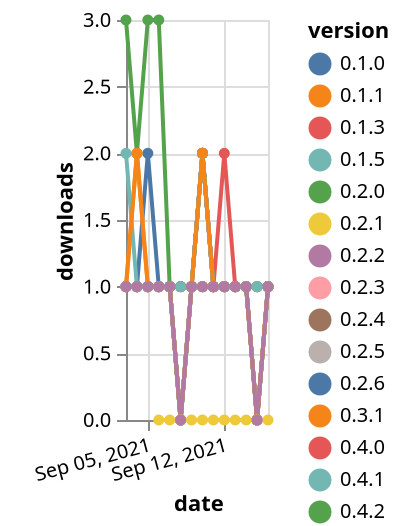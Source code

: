 {"$schema": "https://vega.github.io/schema/vega-lite/v5.json", "description": "A simple bar chart with embedded data.", "data": {"values": [{"date": "2021-09-03", "total": 134, "delta": 1, "version": "0.2.0"}, {"date": "2021-09-04", "total": 135, "delta": 1, "version": "0.2.0"}, {"date": "2021-09-05", "total": 136, "delta": 1, "version": "0.2.0"}, {"date": "2021-09-06", "total": 137, "delta": 1, "version": "0.2.0"}, {"date": "2021-09-07", "total": 138, "delta": 1, "version": "0.2.0"}, {"date": "2021-09-08", "total": 138, "delta": 0, "version": "0.2.0"}, {"date": "2021-09-09", "total": 139, "delta": 1, "version": "0.2.0"}, {"date": "2021-09-10", "total": 140, "delta": 1, "version": "0.2.0"}, {"date": "2021-09-11", "total": 141, "delta": 1, "version": "0.2.0"}, {"date": "2021-09-12", "total": 142, "delta": 1, "version": "0.2.0"}, {"date": "2021-09-13", "total": 143, "delta": 1, "version": "0.2.0"}, {"date": "2021-09-14", "total": 144, "delta": 1, "version": "0.2.0"}, {"date": "2021-09-15", "total": 144, "delta": 0, "version": "0.2.0"}, {"date": "2021-09-16", "total": 145, "delta": 1, "version": "0.2.0"}, {"date": "2021-09-03", "total": 157, "delta": 1, "version": "0.1.3"}, {"date": "2021-09-04", "total": 158, "delta": 1, "version": "0.1.3"}, {"date": "2021-09-05", "total": 159, "delta": 1, "version": "0.1.3"}, {"date": "2021-09-06", "total": 160, "delta": 1, "version": "0.1.3"}, {"date": "2021-09-07", "total": 161, "delta": 1, "version": "0.1.3"}, {"date": "2021-09-08", "total": 162, "delta": 1, "version": "0.1.3"}, {"date": "2021-09-09", "total": 163, "delta": 1, "version": "0.1.3"}, {"date": "2021-09-10", "total": 165, "delta": 2, "version": "0.1.3"}, {"date": "2021-09-11", "total": 166, "delta": 1, "version": "0.1.3"}, {"date": "2021-09-12", "total": 168, "delta": 2, "version": "0.1.3"}, {"date": "2021-09-13", "total": 169, "delta": 1, "version": "0.1.3"}, {"date": "2021-09-14", "total": 170, "delta": 1, "version": "0.1.3"}, {"date": "2021-09-15", "total": 171, "delta": 1, "version": "0.1.3"}, {"date": "2021-09-16", "total": 172, "delta": 1, "version": "0.1.3"}, {"date": "2021-09-03", "total": 570, "delta": 1, "version": "0.4.0"}, {"date": "2021-09-04", "total": 571, "delta": 1, "version": "0.4.0"}, {"date": "2021-09-05", "total": 572, "delta": 1, "version": "0.4.0"}, {"date": "2021-09-06", "total": 573, "delta": 1, "version": "0.4.0"}, {"date": "2021-09-07", "total": 574, "delta": 1, "version": "0.4.0"}, {"date": "2021-09-08", "total": 574, "delta": 0, "version": "0.4.0"}, {"date": "2021-09-09", "total": 575, "delta": 1, "version": "0.4.0"}, {"date": "2021-09-10", "total": 577, "delta": 2, "version": "0.4.0"}, {"date": "2021-09-11", "total": 578, "delta": 1, "version": "0.4.0"}, {"date": "2021-09-12", "total": 579, "delta": 1, "version": "0.4.0"}, {"date": "2021-09-13", "total": 580, "delta": 1, "version": "0.4.0"}, {"date": "2021-09-14", "total": 581, "delta": 1, "version": "0.4.0"}, {"date": "2021-09-15", "total": 581, "delta": 0, "version": "0.4.0"}, {"date": "2021-09-16", "total": 582, "delta": 1, "version": "0.4.0"}, {"date": "2021-09-03", "total": 146, "delta": 1, "version": "0.2.3"}, {"date": "2021-09-04", "total": 147, "delta": 1, "version": "0.2.3"}, {"date": "2021-09-05", "total": 148, "delta": 1, "version": "0.2.3"}, {"date": "2021-09-06", "total": 149, "delta": 1, "version": "0.2.3"}, {"date": "2021-09-07", "total": 150, "delta": 1, "version": "0.2.3"}, {"date": "2021-09-08", "total": 150, "delta": 0, "version": "0.2.3"}, {"date": "2021-09-09", "total": 151, "delta": 1, "version": "0.2.3"}, {"date": "2021-09-10", "total": 152, "delta": 1, "version": "0.2.3"}, {"date": "2021-09-11", "total": 153, "delta": 1, "version": "0.2.3"}, {"date": "2021-09-12", "total": 154, "delta": 1, "version": "0.2.3"}, {"date": "2021-09-13", "total": 155, "delta": 1, "version": "0.2.3"}, {"date": "2021-09-14", "total": 156, "delta": 1, "version": "0.2.3"}, {"date": "2021-09-15", "total": 156, "delta": 0, "version": "0.2.3"}, {"date": "2021-09-16", "total": 157, "delta": 1, "version": "0.2.3"}, {"date": "2021-09-03", "total": 193, "delta": 1, "version": "0.2.4"}, {"date": "2021-09-04", "total": 194, "delta": 1, "version": "0.2.4"}, {"date": "2021-09-05", "total": 195, "delta": 1, "version": "0.2.4"}, {"date": "2021-09-06", "total": 196, "delta": 1, "version": "0.2.4"}, {"date": "2021-09-07", "total": 197, "delta": 1, "version": "0.2.4"}, {"date": "2021-09-08", "total": 197, "delta": 0, "version": "0.2.4"}, {"date": "2021-09-09", "total": 198, "delta": 1, "version": "0.2.4"}, {"date": "2021-09-10", "total": 200, "delta": 2, "version": "0.2.4"}, {"date": "2021-09-11", "total": 201, "delta": 1, "version": "0.2.4"}, {"date": "2021-09-12", "total": 202, "delta": 1, "version": "0.2.4"}, {"date": "2021-09-13", "total": 203, "delta": 1, "version": "0.2.4"}, {"date": "2021-09-14", "total": 204, "delta": 1, "version": "0.2.4"}, {"date": "2021-09-15", "total": 204, "delta": 0, "version": "0.2.4"}, {"date": "2021-09-16", "total": 205, "delta": 1, "version": "0.2.4"}, {"date": "2021-09-03", "total": 141, "delta": 1, "version": "0.2.1"}, {"date": "2021-09-04", "total": 142, "delta": 1, "version": "0.2.1"}, {"date": "2021-09-05", "total": 143, "delta": 1, "version": "0.2.1"}, {"date": "2021-09-06", "total": 144, "delta": 1, "version": "0.2.1"}, {"date": "2021-09-07", "total": 145, "delta": 1, "version": "0.2.1"}, {"date": "2021-09-08", "total": 145, "delta": 0, "version": "0.2.1"}, {"date": "2021-09-09", "total": 146, "delta": 1, "version": "0.2.1"}, {"date": "2021-09-10", "total": 147, "delta": 1, "version": "0.2.1"}, {"date": "2021-09-11", "total": 148, "delta": 1, "version": "0.2.1"}, {"date": "2021-09-12", "total": 149, "delta": 1, "version": "0.2.1"}, {"date": "2021-09-13", "total": 150, "delta": 1, "version": "0.2.1"}, {"date": "2021-09-14", "total": 151, "delta": 1, "version": "0.2.1"}, {"date": "2021-09-15", "total": 151, "delta": 0, "version": "0.2.1"}, {"date": "2021-09-16", "total": 152, "delta": 1, "version": "0.2.1"}, {"date": "2021-09-03", "total": 268, "delta": 3, "version": "0.4.2"}, {"date": "2021-09-04", "total": 270, "delta": 2, "version": "0.4.2"}, {"date": "2021-09-05", "total": 273, "delta": 3, "version": "0.4.2"}, {"date": "2021-09-06", "total": 276, "delta": 3, "version": "0.4.2"}, {"date": "2021-09-07", "total": 277, "delta": 1, "version": "0.4.2"}, {"date": "2021-09-08", "total": 277, "delta": 0, "version": "0.4.2"}, {"date": "2021-09-09", "total": 278, "delta": 1, "version": "0.4.2"}, {"date": "2021-09-10", "total": 280, "delta": 2, "version": "0.4.2"}, {"date": "2021-09-11", "total": 281, "delta": 1, "version": "0.4.2"}, {"date": "2021-09-12", "total": 282, "delta": 1, "version": "0.4.2"}, {"date": "2021-09-13", "total": 283, "delta": 1, "version": "0.4.2"}, {"date": "2021-09-14", "total": 284, "delta": 1, "version": "0.4.2"}, {"date": "2021-09-15", "total": 284, "delta": 0, "version": "0.4.2"}, {"date": "2021-09-16", "total": 285, "delta": 1, "version": "0.4.2"}, {"date": "2021-09-03", "total": 216, "delta": 1, "version": "0.2.6"}, {"date": "2021-09-04", "total": 217, "delta": 1, "version": "0.2.6"}, {"date": "2021-09-05", "total": 219, "delta": 2, "version": "0.2.6"}, {"date": "2021-09-06", "total": 220, "delta": 1, "version": "0.2.6"}, {"date": "2021-09-07", "total": 221, "delta": 1, "version": "0.2.6"}, {"date": "2021-09-08", "total": 221, "delta": 0, "version": "0.2.6"}, {"date": "2021-09-09", "total": 222, "delta": 1, "version": "0.2.6"}, {"date": "2021-09-10", "total": 223, "delta": 1, "version": "0.2.6"}, {"date": "2021-09-11", "total": 224, "delta": 1, "version": "0.2.6"}, {"date": "2021-09-12", "total": 225, "delta": 1, "version": "0.2.6"}, {"date": "2021-09-13", "total": 226, "delta": 1, "version": "0.2.6"}, {"date": "2021-09-14", "total": 227, "delta": 1, "version": "0.2.6"}, {"date": "2021-09-15", "total": 227, "delta": 0, "version": "0.2.6"}, {"date": "2021-09-16", "total": 228, "delta": 1, "version": "0.2.6"}, {"date": "2021-09-03", "total": 139, "delta": 1, "version": "0.1.1"}, {"date": "2021-09-04", "total": 141, "delta": 2, "version": "0.1.1"}, {"date": "2021-09-05", "total": 142, "delta": 1, "version": "0.1.1"}, {"date": "2021-09-06", "total": 143, "delta": 1, "version": "0.1.1"}, {"date": "2021-09-07", "total": 144, "delta": 1, "version": "0.1.1"}, {"date": "2021-09-08", "total": 145, "delta": 1, "version": "0.1.1"}, {"date": "2021-09-09", "total": 146, "delta": 1, "version": "0.1.1"}, {"date": "2021-09-10", "total": 147, "delta": 1, "version": "0.1.1"}, {"date": "2021-09-11", "total": 148, "delta": 1, "version": "0.1.1"}, {"date": "2021-09-12", "total": 149, "delta": 1, "version": "0.1.1"}, {"date": "2021-09-13", "total": 150, "delta": 1, "version": "0.1.1"}, {"date": "2021-09-14", "total": 151, "delta": 1, "version": "0.1.1"}, {"date": "2021-09-15", "total": 152, "delta": 1, "version": "0.1.1"}, {"date": "2021-09-16", "total": 153, "delta": 1, "version": "0.1.1"}, {"date": "2021-09-03", "total": 136, "delta": 1, "version": "0.1.0"}, {"date": "2021-09-04", "total": 137, "delta": 1, "version": "0.1.0"}, {"date": "2021-09-05", "total": 138, "delta": 1, "version": "0.1.0"}, {"date": "2021-09-06", "total": 139, "delta": 1, "version": "0.1.0"}, {"date": "2021-09-07", "total": 140, "delta": 1, "version": "0.1.0"}, {"date": "2021-09-08", "total": 141, "delta": 1, "version": "0.1.0"}, {"date": "2021-09-09", "total": 142, "delta": 1, "version": "0.1.0"}, {"date": "2021-09-10", "total": 144, "delta": 2, "version": "0.1.0"}, {"date": "2021-09-11", "total": 145, "delta": 1, "version": "0.1.0"}, {"date": "2021-09-12", "total": 146, "delta": 1, "version": "0.1.0"}, {"date": "2021-09-13", "total": 147, "delta": 1, "version": "0.1.0"}, {"date": "2021-09-14", "total": 148, "delta": 1, "version": "0.1.0"}, {"date": "2021-09-15", "total": 149, "delta": 1, "version": "0.1.0"}, {"date": "2021-09-16", "total": 150, "delta": 1, "version": "0.1.0"}, {"date": "2021-09-03", "total": 171, "delta": 1, "version": "0.2.5"}, {"date": "2021-09-04", "total": 172, "delta": 1, "version": "0.2.5"}, {"date": "2021-09-05", "total": 173, "delta": 1, "version": "0.2.5"}, {"date": "2021-09-06", "total": 174, "delta": 1, "version": "0.2.5"}, {"date": "2021-09-07", "total": 175, "delta": 1, "version": "0.2.5"}, {"date": "2021-09-08", "total": 175, "delta": 0, "version": "0.2.5"}, {"date": "2021-09-09", "total": 176, "delta": 1, "version": "0.2.5"}, {"date": "2021-09-10", "total": 178, "delta": 2, "version": "0.2.5"}, {"date": "2021-09-11", "total": 179, "delta": 1, "version": "0.2.5"}, {"date": "2021-09-12", "total": 180, "delta": 1, "version": "0.2.5"}, {"date": "2021-09-13", "total": 181, "delta": 1, "version": "0.2.5"}, {"date": "2021-09-14", "total": 182, "delta": 1, "version": "0.2.5"}, {"date": "2021-09-15", "total": 182, "delta": 0, "version": "0.2.5"}, {"date": "2021-09-16", "total": 183, "delta": 1, "version": "0.2.5"}, {"date": "2021-09-03", "total": 358, "delta": 2, "version": "0.4.1"}, {"date": "2021-09-04", "total": 359, "delta": 1, "version": "0.4.1"}, {"date": "2021-09-05", "total": 360, "delta": 1, "version": "0.4.1"}, {"date": "2021-09-06", "total": 361, "delta": 1, "version": "0.4.1"}, {"date": "2021-09-07", "total": 362, "delta": 1, "version": "0.4.1"}, {"date": "2021-09-08", "total": 362, "delta": 0, "version": "0.4.1"}, {"date": "2021-09-09", "total": 363, "delta": 1, "version": "0.4.1"}, {"date": "2021-09-10", "total": 365, "delta": 2, "version": "0.4.1"}, {"date": "2021-09-11", "total": 366, "delta": 1, "version": "0.4.1"}, {"date": "2021-09-12", "total": 367, "delta": 1, "version": "0.4.1"}, {"date": "2021-09-13", "total": 368, "delta": 1, "version": "0.4.1"}, {"date": "2021-09-14", "total": 369, "delta": 1, "version": "0.4.1"}, {"date": "2021-09-15", "total": 370, "delta": 1, "version": "0.4.1"}, {"date": "2021-09-16", "total": 371, "delta": 1, "version": "0.4.1"}, {"date": "2021-09-03", "total": 184, "delta": 1, "version": "0.3.1"}, {"date": "2021-09-04", "total": 186, "delta": 2, "version": "0.3.1"}, {"date": "2021-09-05", "total": 187, "delta": 1, "version": "0.3.1"}, {"date": "2021-09-06", "total": 188, "delta": 1, "version": "0.3.1"}, {"date": "2021-09-07", "total": 189, "delta": 1, "version": "0.3.1"}, {"date": "2021-09-08", "total": 189, "delta": 0, "version": "0.3.1"}, {"date": "2021-09-09", "total": 190, "delta": 1, "version": "0.3.1"}, {"date": "2021-09-10", "total": 192, "delta": 2, "version": "0.3.1"}, {"date": "2021-09-11", "total": 193, "delta": 1, "version": "0.3.1"}, {"date": "2021-09-12", "total": 194, "delta": 1, "version": "0.3.1"}, {"date": "2021-09-13", "total": 195, "delta": 1, "version": "0.3.1"}, {"date": "2021-09-14", "total": 196, "delta": 1, "version": "0.3.1"}, {"date": "2021-09-15", "total": 196, "delta": 0, "version": "0.3.1"}, {"date": "2021-09-16", "total": 197, "delta": 1, "version": "0.3.1"}, {"date": "2021-09-06", "total": 1, "delta": 0, "version": "0.4.3"}, {"date": "2021-09-07", "total": 8, "delta": 0, "version": "0.4.3"}, {"date": "2021-09-08", "total": 9, "delta": 0, "version": "0.4.3"}, {"date": "2021-09-09", "total": 11, "delta": 0, "version": "0.4.3"}, {"date": "2021-09-10", "total": 14, "delta": 0, "version": "0.4.3"}, {"date": "2021-09-11", "total": 15, "delta": 0, "version": "0.4.3"}, {"date": "2021-09-12", "total": 18, "delta": 0, "version": "0.4.3"}, {"date": "2021-09-13", "total": 20, "delta": 0, "version": "0.4.3"}, {"date": "2021-09-14", "total": 24, "delta": 0, "version": "0.4.3"}, {"date": "2021-09-15", "total": 26, "delta": 0, "version": "0.4.3"}, {"date": "2021-09-16", "total": 29, "delta": 0, "version": "0.4.3"}, {"date": "2021-09-03", "total": 137, "delta": 1, "version": "0.1.5"}, {"date": "2021-09-04", "total": 138, "delta": 1, "version": "0.1.5"}, {"date": "2021-09-05", "total": 139, "delta": 1, "version": "0.1.5"}, {"date": "2021-09-06", "total": 140, "delta": 1, "version": "0.1.5"}, {"date": "2021-09-07", "total": 141, "delta": 1, "version": "0.1.5"}, {"date": "2021-09-08", "total": 142, "delta": 1, "version": "0.1.5"}, {"date": "2021-09-09", "total": 143, "delta": 1, "version": "0.1.5"}, {"date": "2021-09-10", "total": 144, "delta": 1, "version": "0.1.5"}, {"date": "2021-09-11", "total": 145, "delta": 1, "version": "0.1.5"}, {"date": "2021-09-12", "total": 146, "delta": 1, "version": "0.1.5"}, {"date": "2021-09-13", "total": 147, "delta": 1, "version": "0.1.5"}, {"date": "2021-09-14", "total": 148, "delta": 1, "version": "0.1.5"}, {"date": "2021-09-15", "total": 149, "delta": 1, "version": "0.1.5"}, {"date": "2021-09-16", "total": 150, "delta": 1, "version": "0.1.5"}, {"date": "2021-09-03", "total": 144, "delta": 1, "version": "0.2.2"}, {"date": "2021-09-04", "total": 145, "delta": 1, "version": "0.2.2"}, {"date": "2021-09-05", "total": 146, "delta": 1, "version": "0.2.2"}, {"date": "2021-09-06", "total": 147, "delta": 1, "version": "0.2.2"}, {"date": "2021-09-07", "total": 148, "delta": 1, "version": "0.2.2"}, {"date": "2021-09-08", "total": 148, "delta": 0, "version": "0.2.2"}, {"date": "2021-09-09", "total": 149, "delta": 1, "version": "0.2.2"}, {"date": "2021-09-10", "total": 150, "delta": 1, "version": "0.2.2"}, {"date": "2021-09-11", "total": 151, "delta": 1, "version": "0.2.2"}, {"date": "2021-09-12", "total": 152, "delta": 1, "version": "0.2.2"}, {"date": "2021-09-13", "total": 153, "delta": 1, "version": "0.2.2"}, {"date": "2021-09-14", "total": 154, "delta": 1, "version": "0.2.2"}, {"date": "2021-09-15", "total": 154, "delta": 0, "version": "0.2.2"}, {"date": "2021-09-16", "total": 155, "delta": 1, "version": "0.2.2"}]}, "width": "container", "mark": {"type": "line", "point": {"filled": true}}, "encoding": {"x": {"field": "date", "type": "temporal", "timeUnit": "yearmonthdate", "title": "date", "axis": {"labelAngle": -15}}, "y": {"field": "delta", "type": "quantitative", "title": "downloads"}, "color": {"field": "version", "type": "nominal"}, "tooltip": {"field": "delta"}}}